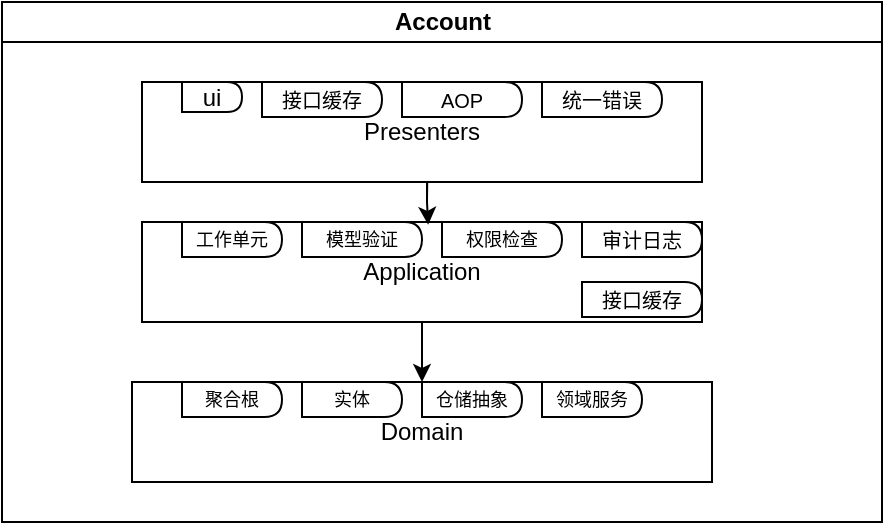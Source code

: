 <mxfile version="14.1.8" type="github">
  <diagram id="BtsXeyVJJ4-kWYxq3Xoa" name="Page-1">
    <mxGraphModel dx="554" dy="254" grid="1" gridSize="10" guides="1" tooltips="1" connect="1" arrows="1" fold="1" page="1" pageScale="1" pageWidth="827" pageHeight="1169" math="0" shadow="0">
      <root>
        <mxCell id="0" />
        <mxCell id="1" parent="0" />
        <mxCell id="oRWARCPo0QpvzxCij0XQ-1" value="Account" style="swimlane;html=1;startSize=20;horizontal=1;containerType=tree;newEdgeStyle={&quot;edgeStyle&quot;:&quot;elbowEdgeStyle&quot;,&quot;startArrow&quot;:&quot;none&quot;,&quot;endArrow&quot;:&quot;none&quot;};" vertex="1" parent="1">
          <mxGeometry x="310" y="130" width="440" height="260" as="geometry" />
        </mxCell>
        <UserObject label="Domain" treeRoot="1" id="oRWARCPo0QpvzxCij0XQ-4">
          <mxCell style="whiteSpace=wrap;html=1;align=center;treeFolding=1;treeMoving=1;newEdgeStyle={&quot;edgeStyle&quot;:&quot;elbowEdgeStyle&quot;,&quot;startArrow&quot;:&quot;none&quot;,&quot;endArrow&quot;:&quot;none&quot;};" vertex="1" parent="oRWARCPo0QpvzxCij0XQ-1">
            <mxGeometry x="65" y="190" width="290" height="50" as="geometry" />
          </mxCell>
        </UserObject>
        <mxCell id="oRWARCPo0QpvzxCij0XQ-9" style="edgeStyle=orthogonalEdgeStyle;rounded=0;orthogonalLoop=1;jettySize=auto;html=1;exitX=0.5;exitY=1;exitDx=0;exitDy=0;" edge="1" parent="oRWARCPo0QpvzxCij0XQ-1" source="oRWARCPo0QpvzxCij0XQ-5" target="oRWARCPo0QpvzxCij0XQ-4">
          <mxGeometry relative="1" as="geometry" />
        </mxCell>
        <mxCell id="oRWARCPo0QpvzxCij0XQ-5" value="Application" style="whiteSpace=wrap;html=1;align=center;verticalAlign=middle;treeFolding=1;treeMoving=1;newEdgeStyle={&quot;edgeStyle&quot;:&quot;elbowEdgeStyle&quot;,&quot;startArrow&quot;:&quot;none&quot;,&quot;endArrow&quot;:&quot;none&quot;};" vertex="1" parent="oRWARCPo0QpvzxCij0XQ-1">
          <mxGeometry x="70" y="110" width="280" height="50" as="geometry" />
        </mxCell>
        <UserObject label="Presenters" treeRoot="1" id="oRWARCPo0QpvzxCij0XQ-10">
          <mxCell style="whiteSpace=wrap;html=1;align=center;treeFolding=1;treeMoving=1;newEdgeStyle={&quot;edgeStyle&quot;:&quot;elbowEdgeStyle&quot;,&quot;startArrow&quot;:&quot;none&quot;,&quot;endArrow&quot;:&quot;none&quot;};" vertex="1" parent="oRWARCPo0QpvzxCij0XQ-1">
            <mxGeometry x="75" y="40" width="275" height="40" as="geometry" />
          </mxCell>
        </UserObject>
        <mxCell id="oRWARCPo0QpvzxCij0XQ-15" style="edgeStyle=orthogonalEdgeStyle;rounded=0;orthogonalLoop=1;jettySize=auto;html=1;entryX=0.511;entryY=0.028;entryDx=0;entryDy=0;entryPerimeter=0;" edge="1" parent="oRWARCPo0QpvzxCij0XQ-1" source="oRWARCPo0QpvzxCij0XQ-10" target="oRWARCPo0QpvzxCij0XQ-5">
          <mxGeometry relative="1" as="geometry">
            <mxPoint x="212.5" y="80" as="targetPoint" />
          </mxGeometry>
        </mxCell>
        <mxCell id="oRWARCPo0QpvzxCij0XQ-16" style="edgeStyle=orthogonalEdgeStyle;rounded=0;orthogonalLoop=1;jettySize=auto;html=1;entryX=0.511;entryY=0.028;entryDx=0;entryDy=0;entryPerimeter=0;" edge="1" target="oRWARCPo0QpvzxCij0XQ-17" source="oRWARCPo0QpvzxCij0XQ-10" parent="oRWARCPo0QpvzxCij0XQ-1">
          <mxGeometry relative="1" as="geometry">
            <mxPoint x="212.5" y="80" as="targetPoint" />
            <mxPoint x="522.5" y="220" as="sourcePoint" />
          </mxGeometry>
        </mxCell>
        <mxCell id="oRWARCPo0QpvzxCij0XQ-17" value="Presenters" style="whiteSpace=wrap;html=1;align=center;verticalAlign=middle;treeFolding=1;treeMoving=1;newEdgeStyle={&quot;edgeStyle&quot;:&quot;elbowEdgeStyle&quot;,&quot;startArrow&quot;:&quot;none&quot;,&quot;endArrow&quot;:&quot;none&quot;};" vertex="1" parent="oRWARCPo0QpvzxCij0XQ-1">
          <mxGeometry x="70" y="40" width="280" height="50" as="geometry" />
        </mxCell>
        <mxCell id="oRWARCPo0QpvzxCij0XQ-20" value="ui" style="shape=delay;whiteSpace=wrap;html=1;" vertex="1" parent="oRWARCPo0QpvzxCij0XQ-1">
          <mxGeometry x="90" y="40" width="30" height="15" as="geometry" />
        </mxCell>
        <mxCell id="oRWARCPo0QpvzxCij0XQ-21" value="&lt;font style=&quot;font-size: 9px&quot;&gt;工作单元&lt;/font&gt;" style="shape=delay;whiteSpace=wrap;html=1;fontSize=6;" vertex="1" parent="oRWARCPo0QpvzxCij0XQ-1">
          <mxGeometry x="90" y="110" width="50" height="17.5" as="geometry" />
        </mxCell>
        <mxCell id="oRWARCPo0QpvzxCij0XQ-22" value="&lt;font style=&quot;font-size: 9px&quot;&gt;模型验证&lt;/font&gt;" style="shape=delay;whiteSpace=wrap;html=1;fontSize=6;" vertex="1" parent="oRWARCPo0QpvzxCij0XQ-1">
          <mxGeometry x="150" y="110" width="60" height="17.5" as="geometry" />
        </mxCell>
        <mxCell id="oRWARCPo0QpvzxCij0XQ-23" value="&lt;font style=&quot;font-size: 9px&quot;&gt;权限检查&lt;/font&gt;" style="shape=delay;whiteSpace=wrap;html=1;fontSize=6;" vertex="1" parent="oRWARCPo0QpvzxCij0XQ-1">
          <mxGeometry x="220" y="110" width="60" height="17.5" as="geometry" />
        </mxCell>
        <mxCell id="oRWARCPo0QpvzxCij0XQ-24" value="&lt;font size=&quot;1&quot;&gt;审计日志&lt;/font&gt;" style="shape=delay;whiteSpace=wrap;html=1;fontSize=6;" vertex="1" parent="oRWARCPo0QpvzxCij0XQ-1">
          <mxGeometry x="290" y="110" width="60" height="17.5" as="geometry" />
        </mxCell>
        <mxCell id="oRWARCPo0QpvzxCij0XQ-25" value="&lt;font size=&quot;1&quot;&gt;接口缓存&lt;/font&gt;" style="shape=delay;whiteSpace=wrap;html=1;fontSize=6;" vertex="1" parent="oRWARCPo0QpvzxCij0XQ-1">
          <mxGeometry x="290" y="140" width="60" height="17.5" as="geometry" />
        </mxCell>
        <mxCell id="oRWARCPo0QpvzxCij0XQ-27" value="&lt;font size=&quot;1&quot;&gt;接口缓存&lt;/font&gt;" style="shape=delay;whiteSpace=wrap;html=1;fontSize=6;" vertex="1" parent="oRWARCPo0QpvzxCij0XQ-1">
          <mxGeometry x="130" y="40" width="60" height="17.5" as="geometry" />
        </mxCell>
        <mxCell id="oRWARCPo0QpvzxCij0XQ-28" value="&lt;font style=&quot;font-size: 9px&quot;&gt;聚合根&lt;/font&gt;" style="shape=delay;whiteSpace=wrap;html=1;fontSize=6;" vertex="1" parent="oRWARCPo0QpvzxCij0XQ-1">
          <mxGeometry x="90" y="190" width="50" height="17.5" as="geometry" />
        </mxCell>
        <mxCell id="oRWARCPo0QpvzxCij0XQ-29" value="&lt;font style=&quot;font-size: 9px&quot;&gt;实体&lt;/font&gt;" style="shape=delay;whiteSpace=wrap;html=1;fontSize=6;" vertex="1" parent="oRWARCPo0QpvzxCij0XQ-1">
          <mxGeometry x="150" y="190" width="50" height="17.5" as="geometry" />
        </mxCell>
        <mxCell id="oRWARCPo0QpvzxCij0XQ-30" value="&lt;font style=&quot;font-size: 9px&quot;&gt;仓储抽象&lt;/font&gt;" style="shape=delay;whiteSpace=wrap;html=1;fontSize=6;" vertex="1" parent="oRWARCPo0QpvzxCij0XQ-1">
          <mxGeometry x="210" y="190" width="50" height="17.5" as="geometry" />
        </mxCell>
        <mxCell id="oRWARCPo0QpvzxCij0XQ-32" value="&lt;font size=&quot;1&quot;&gt;AOP&lt;/font&gt;" style="shape=delay;whiteSpace=wrap;html=1;fontSize=6;" vertex="1" parent="oRWARCPo0QpvzxCij0XQ-1">
          <mxGeometry x="200" y="40" width="60" height="17.5" as="geometry" />
        </mxCell>
        <mxCell id="oRWARCPo0QpvzxCij0XQ-33" value="&lt;font size=&quot;1&quot;&gt;统一错误&lt;/font&gt;" style="shape=delay;whiteSpace=wrap;html=1;fontSize=6;" vertex="1" parent="oRWARCPo0QpvzxCij0XQ-1">
          <mxGeometry x="270" y="40" width="60" height="17.5" as="geometry" />
        </mxCell>
        <mxCell id="oRWARCPo0QpvzxCij0XQ-34" value="&lt;font style=&quot;font-size: 9px&quot;&gt;领域服务&lt;/font&gt;" style="shape=delay;whiteSpace=wrap;html=1;fontSize=6;" vertex="1" parent="oRWARCPo0QpvzxCij0XQ-1">
          <mxGeometry x="270" y="190" width="50" height="17.5" as="geometry" />
        </mxCell>
      </root>
    </mxGraphModel>
  </diagram>
</mxfile>
